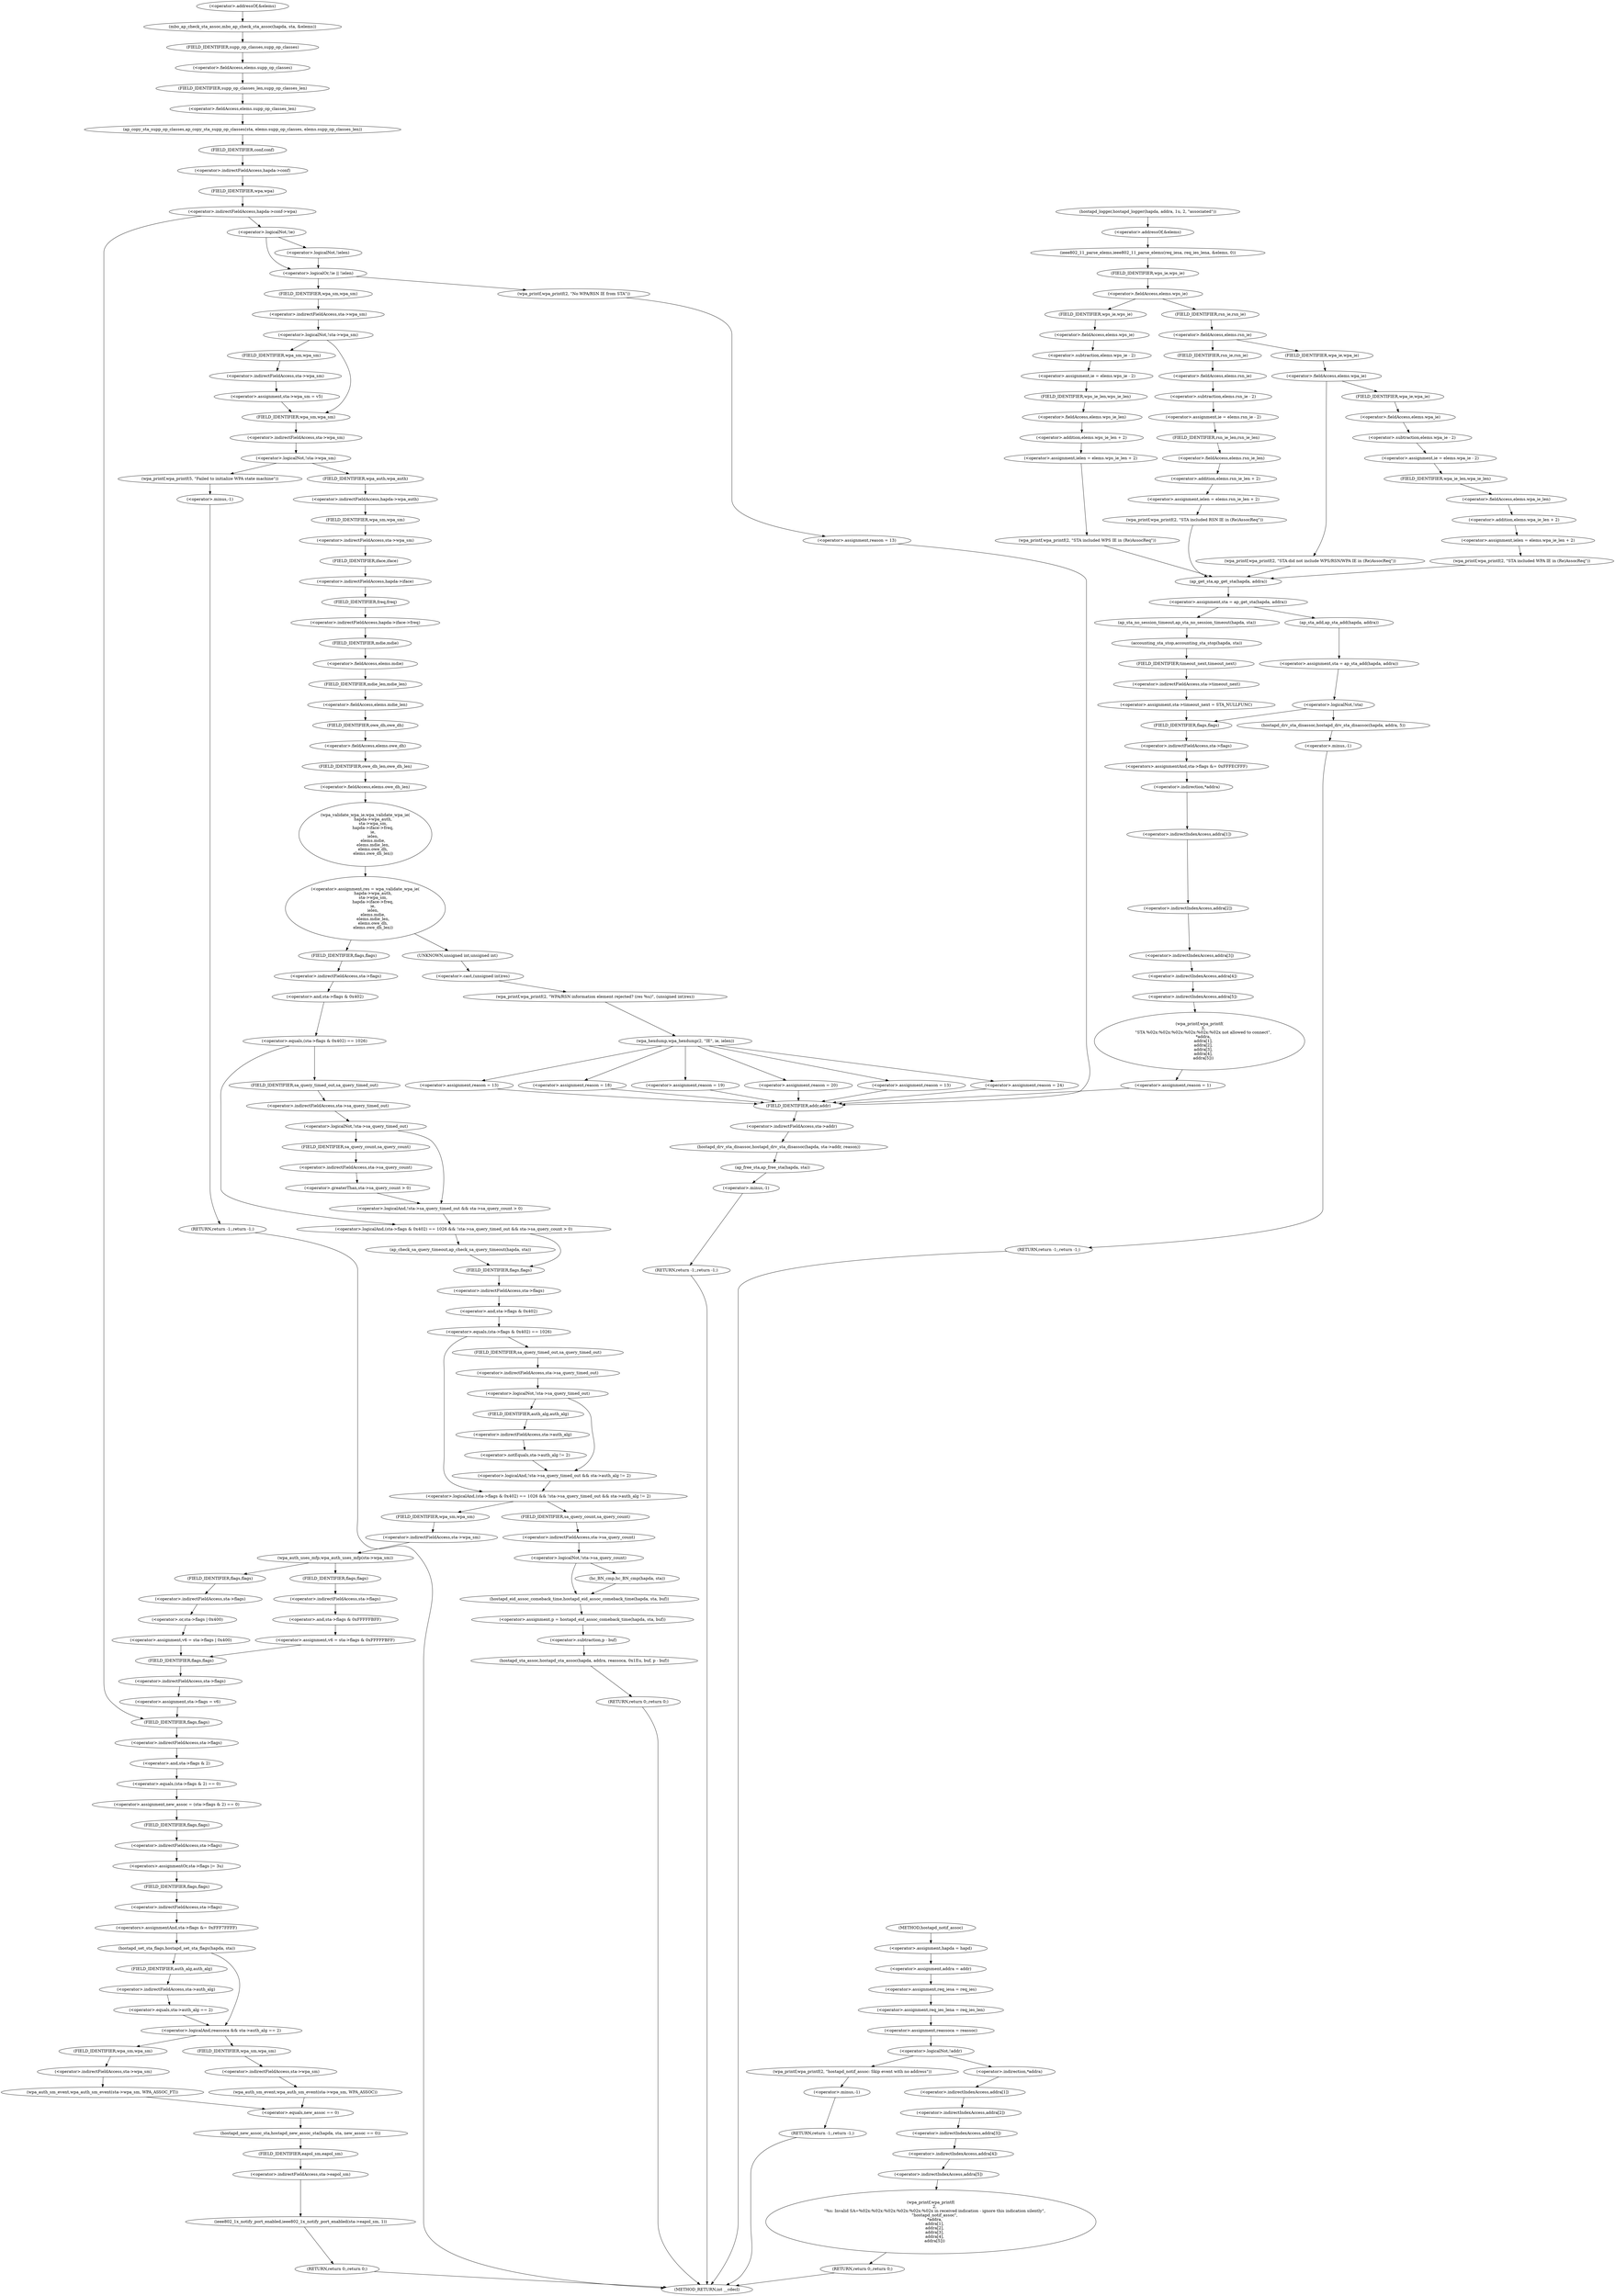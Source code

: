 digraph hostapd_notif_assoc {  
"1000140" [label = "(<operator>.assignment,hapda = hapd)" ]
"1000143" [label = "(<operator>.assignment,addra = addr)" ]
"1000146" [label = "(<operator>.assignment,req_iesa = req_ies)" ]
"1000149" [label = "(<operator>.assignment,req_ies_lena = req_ies_len)" ]
"1000152" [label = "(<operator>.assignment,reassoca = reassoc)" ]
"1000156" [label = "(<operator>.logicalNot,!addr)" ]
"1000159" [label = "(wpa_printf,wpa_printf(2, \"hostapd_notif_assoc: Skip event with no address\"))" ]
"1000162" [label = "(RETURN,return -1;,return -1;)" ]
"1000163" [label = "(<operator>.minus,-1)" ]
"1000166" [label = "(wpa_printf,wpa_printf(\n      2,\n      \"%s: Invalid SA=%02x:%02x:%02x:%02x:%02x:%02x in received indication - ignore this indication silently\",\n      \"hostapd_notif_assoc\",\n      *addra,\n      addra[1],\n      addra[2],\n      addra[3],\n      addra[4],\n      addra[5]))" ]
"1000170" [label = "(<operator>.indirection,*addra)" ]
"1000172" [label = "(<operator>.indirectIndexAccess,addra[1])" ]
"1000175" [label = "(<operator>.indirectIndexAccess,addra[2])" ]
"1000178" [label = "(<operator>.indirectIndexAccess,addra[3])" ]
"1000181" [label = "(<operator>.indirectIndexAccess,addra[4])" ]
"1000184" [label = "(<operator>.indirectIndexAccess,addra[5])" ]
"1000187" [label = "(RETURN,return 0;,return 0;)" ]
"1000189" [label = "(hostapd_logger,hostapd_logger(hapda, addra, 1u, 2, \"associated\"))" ]
"1000195" [label = "(ieee802_11_parse_elems,ieee802_11_parse_elems(req_iesa, req_ies_lena, &elems, 0))" ]
"1000198" [label = "(<operator>.addressOf,&elems)" ]
"1000202" [label = "(<operator>.fieldAccess,elems.wps_ie)" ]
"1000204" [label = "(FIELD_IDENTIFIER,wps_ie,wps_ie)" ]
"1000206" [label = "(<operator>.assignment,ie = elems.wps_ie - 2)" ]
"1000208" [label = "(<operator>.subtraction,elems.wps_ie - 2)" ]
"1000209" [label = "(<operator>.fieldAccess,elems.wps_ie)" ]
"1000211" [label = "(FIELD_IDENTIFIER,wps_ie,wps_ie)" ]
"1000213" [label = "(<operator>.assignment,ielen = elems.wps_ie_len + 2)" ]
"1000215" [label = "(<operator>.addition,elems.wps_ie_len + 2)" ]
"1000216" [label = "(<operator>.fieldAccess,elems.wps_ie_len)" ]
"1000218" [label = "(FIELD_IDENTIFIER,wps_ie_len,wps_ie_len)" ]
"1000220" [label = "(wpa_printf,wpa_printf(2, \"STA included WPS IE in (Re)AssocReq\"))" ]
"1000225" [label = "(<operator>.fieldAccess,elems.rsn_ie)" ]
"1000227" [label = "(FIELD_IDENTIFIER,rsn_ie,rsn_ie)" ]
"1000229" [label = "(<operator>.assignment,ie = elems.rsn_ie - 2)" ]
"1000231" [label = "(<operator>.subtraction,elems.rsn_ie - 2)" ]
"1000232" [label = "(<operator>.fieldAccess,elems.rsn_ie)" ]
"1000234" [label = "(FIELD_IDENTIFIER,rsn_ie,rsn_ie)" ]
"1000236" [label = "(<operator>.assignment,ielen = elems.rsn_ie_len + 2)" ]
"1000238" [label = "(<operator>.addition,elems.rsn_ie_len + 2)" ]
"1000239" [label = "(<operator>.fieldAccess,elems.rsn_ie_len)" ]
"1000241" [label = "(FIELD_IDENTIFIER,rsn_ie_len,rsn_ie_len)" ]
"1000243" [label = "(wpa_printf,wpa_printf(2, \"STA included RSN IE in (Re)AssocReq\"))" ]
"1000248" [label = "(<operator>.fieldAccess,elems.wpa_ie)" ]
"1000250" [label = "(FIELD_IDENTIFIER,wpa_ie,wpa_ie)" ]
"1000252" [label = "(<operator>.assignment,ie = elems.wpa_ie - 2)" ]
"1000254" [label = "(<operator>.subtraction,elems.wpa_ie - 2)" ]
"1000255" [label = "(<operator>.fieldAccess,elems.wpa_ie)" ]
"1000257" [label = "(FIELD_IDENTIFIER,wpa_ie,wpa_ie)" ]
"1000259" [label = "(<operator>.assignment,ielen = elems.wpa_ie_len + 2)" ]
"1000261" [label = "(<operator>.addition,elems.wpa_ie_len + 2)" ]
"1000262" [label = "(<operator>.fieldAccess,elems.wpa_ie_len)" ]
"1000264" [label = "(FIELD_IDENTIFIER,wpa_ie_len,wpa_ie_len)" ]
"1000266" [label = "(wpa_printf,wpa_printf(2, \"STA included WPA IE in (Re)AssocReq\"))" ]
"1000273" [label = "(wpa_printf,wpa_printf(2, \"STA did not include WPS/RSN/WPA IE in (Re)AssocReq\"))" ]
"1000276" [label = "(<operator>.assignment,sta = ap_get_sta(hapda, addra))" ]
"1000278" [label = "(ap_get_sta,ap_get_sta(hapda, addra))" ]
"1000284" [label = "(ap_sta_no_session_timeout,ap_sta_no_session_timeout(hapda, sta))" ]
"1000287" [label = "(accounting_sta_stop,accounting_sta_stop(hapda, sta))" ]
"1000290" [label = "(<operator>.assignment,sta->timeout_next = STA_NULLFUNC)" ]
"1000291" [label = "(<operator>.indirectFieldAccess,sta->timeout_next)" ]
"1000293" [label = "(FIELD_IDENTIFIER,timeout_next,timeout_next)" ]
"1000297" [label = "(<operator>.assignment,sta = ap_sta_add(hapda, addra))" ]
"1000299" [label = "(ap_sta_add,ap_sta_add(hapda, addra))" ]
"1000303" [label = "(<operator>.logicalNot,!sta)" ]
"1000306" [label = "(hostapd_drv_sta_disassoc,hostapd_drv_sta_disassoc(hapda, addra, 5))" ]
"1000310" [label = "(RETURN,return -1;,return -1;)" ]
"1000311" [label = "(<operator>.minus,-1)" ]
"1000313" [label = "(<operators>.assignmentAnd,sta->flags &= 0xFFFECFFF)" ]
"1000314" [label = "(<operator>.indirectFieldAccess,sta->flags)" ]
"1000316" [label = "(FIELD_IDENTIFIER,flags,flags)" ]
"1000319" [label = "(wpa_printf,wpa_printf(\n      3,\n      \"STA %02x:%02x:%02x:%02x:%02x:%02x not allowed to connect\",\n      *addra,\n      addra[1],\n      addra[2],\n      addra[3],\n      addra[4],\n      addra[5]))" ]
"1000322" [label = "(<operator>.indirection,*addra)" ]
"1000324" [label = "(<operator>.indirectIndexAccess,addra[1])" ]
"1000327" [label = "(<operator>.indirectIndexAccess,addra[2])" ]
"1000330" [label = "(<operator>.indirectIndexAccess,addra[3])" ]
"1000333" [label = "(<operator>.indirectIndexAccess,addra[4])" ]
"1000336" [label = "(<operator>.indirectIndexAccess,addra[5])" ]
"1000339" [label = "(<operator>.assignment,reason = 1)" ]
"1000343" [label = "(hostapd_drv_sta_disassoc,hostapd_drv_sta_disassoc(hapda, sta->addr, reason))" ]
"1000345" [label = "(<operator>.indirectFieldAccess,sta->addr)" ]
"1000347" [label = "(FIELD_IDENTIFIER,addr,addr)" ]
"1000349" [label = "(ap_free_sta,ap_free_sta(hapda, sta))" ]
"1000352" [label = "(RETURN,return -1;,return -1;)" ]
"1000353" [label = "(<operator>.minus,-1)" ]
"1000355" [label = "(mbo_ap_check_sta_assoc,mbo_ap_check_sta_assoc(hapda, sta, &elems))" ]
"1000358" [label = "(<operator>.addressOf,&elems)" ]
"1000360" [label = "(ap_copy_sta_supp_op_classes,ap_copy_sta_supp_op_classes(sta, elems.supp_op_classes, elems.supp_op_classes_len))" ]
"1000362" [label = "(<operator>.fieldAccess,elems.supp_op_classes)" ]
"1000364" [label = "(FIELD_IDENTIFIER,supp_op_classes,supp_op_classes)" ]
"1000365" [label = "(<operator>.fieldAccess,elems.supp_op_classes_len)" ]
"1000367" [label = "(FIELD_IDENTIFIER,supp_op_classes_len,supp_op_classes_len)" ]
"1000369" [label = "(<operator>.indirectFieldAccess,hapda->conf->wpa)" ]
"1000370" [label = "(<operator>.indirectFieldAccess,hapda->conf)" ]
"1000372" [label = "(FIELD_IDENTIFIER,conf,conf)" ]
"1000373" [label = "(FIELD_IDENTIFIER,wpa,wpa)" ]
"1000376" [label = "(<operator>.logicalOr,!ie || !ielen)" ]
"1000377" [label = "(<operator>.logicalNot,!ie)" ]
"1000379" [label = "(<operator>.logicalNot,!ielen)" ]
"1000382" [label = "(wpa_printf,wpa_printf(2, \"No WPA/RSN IE from STA\"))" ]
"1000385" [label = "(<operator>.assignment,reason = 13)" ]
"1000390" [label = "(<operator>.logicalNot,!sta->wpa_sm)" ]
"1000391" [label = "(<operator>.indirectFieldAccess,sta->wpa_sm)" ]
"1000393" [label = "(FIELD_IDENTIFIER,wpa_sm,wpa_sm)" ]
"1000395" [label = "(<operator>.assignment,sta->wpa_sm = v5)" ]
"1000396" [label = "(<operator>.indirectFieldAccess,sta->wpa_sm)" ]
"1000398" [label = "(FIELD_IDENTIFIER,wpa_sm,wpa_sm)" ]
"1000401" [label = "(<operator>.logicalNot,!sta->wpa_sm)" ]
"1000402" [label = "(<operator>.indirectFieldAccess,sta->wpa_sm)" ]
"1000404" [label = "(FIELD_IDENTIFIER,wpa_sm,wpa_sm)" ]
"1000406" [label = "(wpa_printf,wpa_printf(5, \"Failed to initialize WPA state machine\"))" ]
"1000409" [label = "(RETURN,return -1;,return -1;)" ]
"1000410" [label = "(<operator>.minus,-1)" ]
"1000412" [label = "(<operator>.assignment,res = wpa_validate_wpa_ie(\n            hapda->wpa_auth,\n            sta->wpa_sm,\n            hapda->iface->freq,\n            ie,\n            ielen,\n            elems.mdie,\n            elems.mdie_len,\n            elems.owe_dh,\n            elems.owe_dh_len))" ]
"1000414" [label = "(wpa_validate_wpa_ie,wpa_validate_wpa_ie(\n            hapda->wpa_auth,\n            sta->wpa_sm,\n            hapda->iface->freq,\n            ie,\n            ielen,\n            elems.mdie,\n            elems.mdie_len,\n            elems.owe_dh,\n            elems.owe_dh_len))" ]
"1000415" [label = "(<operator>.indirectFieldAccess,hapda->wpa_auth)" ]
"1000417" [label = "(FIELD_IDENTIFIER,wpa_auth,wpa_auth)" ]
"1000418" [label = "(<operator>.indirectFieldAccess,sta->wpa_sm)" ]
"1000420" [label = "(FIELD_IDENTIFIER,wpa_sm,wpa_sm)" ]
"1000421" [label = "(<operator>.indirectFieldAccess,hapda->iface->freq)" ]
"1000422" [label = "(<operator>.indirectFieldAccess,hapda->iface)" ]
"1000424" [label = "(FIELD_IDENTIFIER,iface,iface)" ]
"1000425" [label = "(FIELD_IDENTIFIER,freq,freq)" ]
"1000428" [label = "(<operator>.fieldAccess,elems.mdie)" ]
"1000430" [label = "(FIELD_IDENTIFIER,mdie,mdie)" ]
"1000431" [label = "(<operator>.fieldAccess,elems.mdie_len)" ]
"1000433" [label = "(FIELD_IDENTIFIER,mdie_len,mdie_len)" ]
"1000434" [label = "(<operator>.fieldAccess,elems.owe_dh)" ]
"1000436" [label = "(FIELD_IDENTIFIER,owe_dh,owe_dh)" ]
"1000437" [label = "(<operator>.fieldAccess,elems.owe_dh_len)" ]
"1000439" [label = "(FIELD_IDENTIFIER,owe_dh_len,owe_dh_len)" ]
"1000443" [label = "(wpa_printf,wpa_printf(2, \"WPA/RSN information element rejected? (res %u)\", (unsigned int)res))" ]
"1000446" [label = "(<operator>.cast,(unsigned int)res)" ]
"1000447" [label = "(UNKNOWN,unsigned int,unsigned int)" ]
"1000449" [label = "(wpa_hexdump,wpa_hexdump(2, \"IE\", ie, ielen))" ]
"1000458" [label = "(<operator>.assignment,reason = 18)" ]
"1000463" [label = "(<operator>.assignment,reason = 19)" ]
"1000468" [label = "(<operator>.assignment,reason = 20)" ]
"1000473" [label = "(<operator>.assignment,reason = 13)" ]
"1000478" [label = "(<operator>.assignment,reason = 24)" ]
"1000483" [label = "(<operator>.assignment,reason = 13)" ]
"1000489" [label = "(<operator>.logicalAnd,(sta->flags & 0x402) == 1026 && !sta->sa_query_timed_out && sta->sa_query_count > 0)" ]
"1000490" [label = "(<operator>.equals,(sta->flags & 0x402) == 1026)" ]
"1000491" [label = "(<operator>.and,sta->flags & 0x402)" ]
"1000492" [label = "(<operator>.indirectFieldAccess,sta->flags)" ]
"1000494" [label = "(FIELD_IDENTIFIER,flags,flags)" ]
"1000497" [label = "(<operator>.logicalAnd,!sta->sa_query_timed_out && sta->sa_query_count > 0)" ]
"1000498" [label = "(<operator>.logicalNot,!sta->sa_query_timed_out)" ]
"1000499" [label = "(<operator>.indirectFieldAccess,sta->sa_query_timed_out)" ]
"1000501" [label = "(FIELD_IDENTIFIER,sa_query_timed_out,sa_query_timed_out)" ]
"1000502" [label = "(<operator>.greaterThan,sta->sa_query_count > 0)" ]
"1000503" [label = "(<operator>.indirectFieldAccess,sta->sa_query_count)" ]
"1000505" [label = "(FIELD_IDENTIFIER,sa_query_count,sa_query_count)" ]
"1000507" [label = "(ap_check_sa_query_timeout,ap_check_sa_query_timeout(hapda, sta))" ]
"1000511" [label = "(<operator>.logicalAnd,(sta->flags & 0x402) == 1026 && !sta->sa_query_timed_out && sta->auth_alg != 2)" ]
"1000512" [label = "(<operator>.equals,(sta->flags & 0x402) == 1026)" ]
"1000513" [label = "(<operator>.and,sta->flags & 0x402)" ]
"1000514" [label = "(<operator>.indirectFieldAccess,sta->flags)" ]
"1000516" [label = "(FIELD_IDENTIFIER,flags,flags)" ]
"1000519" [label = "(<operator>.logicalAnd,!sta->sa_query_timed_out && sta->auth_alg != 2)" ]
"1000520" [label = "(<operator>.logicalNot,!sta->sa_query_timed_out)" ]
"1000521" [label = "(<operator>.indirectFieldAccess,sta->sa_query_timed_out)" ]
"1000523" [label = "(FIELD_IDENTIFIER,sa_query_timed_out,sa_query_timed_out)" ]
"1000524" [label = "(<operator>.notEquals,sta->auth_alg != 2)" ]
"1000525" [label = "(<operator>.indirectFieldAccess,sta->auth_alg)" ]
"1000527" [label = "(FIELD_IDENTIFIER,auth_alg,auth_alg)" ]
"1000531" [label = "(<operator>.logicalNot,!sta->sa_query_count)" ]
"1000532" [label = "(<operator>.indirectFieldAccess,sta->sa_query_count)" ]
"1000534" [label = "(FIELD_IDENTIFIER,sa_query_count,sa_query_count)" ]
"1000535" [label = "(hc_BN_cmp,hc_BN_cmp(hapda, sta))" ]
"1000538" [label = "(<operator>.assignment,p = hostapd_eid_assoc_comeback_time(hapda, sta, buf))" ]
"1000540" [label = "(hostapd_eid_assoc_comeback_time,hostapd_eid_assoc_comeback_time(hapda, sta, buf))" ]
"1000544" [label = "(hostapd_sta_assoc,hostapd_sta_assoc(hapda, addra, reassoca, 0x1Eu, buf, p - buf))" ]
"1000550" [label = "(<operator>.subtraction,p - buf)" ]
"1000553" [label = "(RETURN,return 0;,return 0;)" ]
"1000556" [label = "(wpa_auth_uses_mfp,wpa_auth_uses_mfp(sta->wpa_sm))" ]
"1000557" [label = "(<operator>.indirectFieldAccess,sta->wpa_sm)" ]
"1000559" [label = "(FIELD_IDENTIFIER,wpa_sm,wpa_sm)" ]
"1000560" [label = "(<operator>.assignment,v6 = sta->flags | 0x400)" ]
"1000562" [label = "(<operator>.or,sta->flags | 0x400)" ]
"1000563" [label = "(<operator>.indirectFieldAccess,sta->flags)" ]
"1000565" [label = "(FIELD_IDENTIFIER,flags,flags)" ]
"1000568" [label = "(<operator>.assignment,v6 = sta->flags & 0xFFFFFBFF)" ]
"1000570" [label = "(<operator>.and,sta->flags & 0xFFFFFBFF)" ]
"1000571" [label = "(<operator>.indirectFieldAccess,sta->flags)" ]
"1000573" [label = "(FIELD_IDENTIFIER,flags,flags)" ]
"1000575" [label = "(<operator>.assignment,sta->flags = v6)" ]
"1000576" [label = "(<operator>.indirectFieldAccess,sta->flags)" ]
"1000578" [label = "(FIELD_IDENTIFIER,flags,flags)" ]
"1000580" [label = "(<operator>.assignment,new_assoc = (sta->flags & 2) == 0)" ]
"1000582" [label = "(<operator>.equals,(sta->flags & 2) == 0)" ]
"1000583" [label = "(<operator>.and,sta->flags & 2)" ]
"1000584" [label = "(<operator>.indirectFieldAccess,sta->flags)" ]
"1000586" [label = "(FIELD_IDENTIFIER,flags,flags)" ]
"1000589" [label = "(<operators>.assignmentOr,sta->flags |= 3u)" ]
"1000590" [label = "(<operator>.indirectFieldAccess,sta->flags)" ]
"1000592" [label = "(FIELD_IDENTIFIER,flags,flags)" ]
"1000594" [label = "(<operators>.assignmentAnd,sta->flags &= 0xFFF7FFFF)" ]
"1000595" [label = "(<operator>.indirectFieldAccess,sta->flags)" ]
"1000597" [label = "(FIELD_IDENTIFIER,flags,flags)" ]
"1000599" [label = "(hostapd_set_sta_flags,hostapd_set_sta_flags(hapda, sta))" ]
"1000603" [label = "(<operator>.logicalAnd,reassoca && sta->auth_alg == 2)" ]
"1000605" [label = "(<operator>.equals,sta->auth_alg == 2)" ]
"1000606" [label = "(<operator>.indirectFieldAccess,sta->auth_alg)" ]
"1000608" [label = "(FIELD_IDENTIFIER,auth_alg,auth_alg)" ]
"1000610" [label = "(wpa_auth_sm_event,wpa_auth_sm_event(sta->wpa_sm, WPA_ASSOC_FT))" ]
"1000611" [label = "(<operator>.indirectFieldAccess,sta->wpa_sm)" ]
"1000613" [label = "(FIELD_IDENTIFIER,wpa_sm,wpa_sm)" ]
"1000616" [label = "(wpa_auth_sm_event,wpa_auth_sm_event(sta->wpa_sm, WPA_ASSOC))" ]
"1000617" [label = "(<operator>.indirectFieldAccess,sta->wpa_sm)" ]
"1000619" [label = "(FIELD_IDENTIFIER,wpa_sm,wpa_sm)" ]
"1000621" [label = "(hostapd_new_assoc_sta,hostapd_new_assoc_sta(hapda, sta, new_assoc == 0))" ]
"1000624" [label = "(<operator>.equals,new_assoc == 0)" ]
"1000627" [label = "(ieee802_1x_notify_port_enabled,ieee802_1x_notify_port_enabled(sta->eapol_sm, 1))" ]
"1000628" [label = "(<operator>.indirectFieldAccess,sta->eapol_sm)" ]
"1000630" [label = "(FIELD_IDENTIFIER,eapol_sm,eapol_sm)" ]
"1000632" [label = "(RETURN,return 0;,return 0;)" ]
"1000117" [label = "(METHOD,hostapd_notif_assoc)" ]
"1000634" [label = "(METHOD_RETURN,int __cdecl)" ]
  "1000140" -> "1000143" 
  "1000143" -> "1000146" 
  "1000146" -> "1000149" 
  "1000149" -> "1000152" 
  "1000152" -> "1000156" 
  "1000156" -> "1000159" 
  "1000156" -> "1000170" 
  "1000159" -> "1000163" 
  "1000162" -> "1000634" 
  "1000163" -> "1000162" 
  "1000166" -> "1000187" 
  "1000170" -> "1000172" 
  "1000172" -> "1000175" 
  "1000175" -> "1000178" 
  "1000178" -> "1000181" 
  "1000181" -> "1000184" 
  "1000184" -> "1000166" 
  "1000187" -> "1000634" 
  "1000189" -> "1000198" 
  "1000195" -> "1000204" 
  "1000198" -> "1000195" 
  "1000202" -> "1000211" 
  "1000202" -> "1000227" 
  "1000204" -> "1000202" 
  "1000206" -> "1000218" 
  "1000208" -> "1000206" 
  "1000209" -> "1000208" 
  "1000211" -> "1000209" 
  "1000213" -> "1000220" 
  "1000215" -> "1000213" 
  "1000216" -> "1000215" 
  "1000218" -> "1000216" 
  "1000220" -> "1000278" 
  "1000225" -> "1000234" 
  "1000225" -> "1000250" 
  "1000227" -> "1000225" 
  "1000229" -> "1000241" 
  "1000231" -> "1000229" 
  "1000232" -> "1000231" 
  "1000234" -> "1000232" 
  "1000236" -> "1000243" 
  "1000238" -> "1000236" 
  "1000239" -> "1000238" 
  "1000241" -> "1000239" 
  "1000243" -> "1000278" 
  "1000248" -> "1000257" 
  "1000248" -> "1000273" 
  "1000250" -> "1000248" 
  "1000252" -> "1000264" 
  "1000254" -> "1000252" 
  "1000255" -> "1000254" 
  "1000257" -> "1000255" 
  "1000259" -> "1000266" 
  "1000261" -> "1000259" 
  "1000262" -> "1000261" 
  "1000264" -> "1000262" 
  "1000266" -> "1000278" 
  "1000273" -> "1000278" 
  "1000276" -> "1000284" 
  "1000276" -> "1000299" 
  "1000278" -> "1000276" 
  "1000284" -> "1000287" 
  "1000287" -> "1000293" 
  "1000290" -> "1000316" 
  "1000291" -> "1000290" 
  "1000293" -> "1000291" 
  "1000297" -> "1000303" 
  "1000299" -> "1000297" 
  "1000303" -> "1000306" 
  "1000303" -> "1000316" 
  "1000306" -> "1000311" 
  "1000310" -> "1000634" 
  "1000311" -> "1000310" 
  "1000313" -> "1000322" 
  "1000314" -> "1000313" 
  "1000316" -> "1000314" 
  "1000319" -> "1000339" 
  "1000322" -> "1000324" 
  "1000324" -> "1000327" 
  "1000327" -> "1000330" 
  "1000330" -> "1000333" 
  "1000333" -> "1000336" 
  "1000336" -> "1000319" 
  "1000339" -> "1000347" 
  "1000343" -> "1000349" 
  "1000345" -> "1000343" 
  "1000347" -> "1000345" 
  "1000349" -> "1000353" 
  "1000352" -> "1000634" 
  "1000353" -> "1000352" 
  "1000355" -> "1000364" 
  "1000358" -> "1000355" 
  "1000360" -> "1000372" 
  "1000362" -> "1000367" 
  "1000364" -> "1000362" 
  "1000365" -> "1000360" 
  "1000367" -> "1000365" 
  "1000369" -> "1000377" 
  "1000369" -> "1000586" 
  "1000370" -> "1000373" 
  "1000372" -> "1000370" 
  "1000373" -> "1000369" 
  "1000376" -> "1000382" 
  "1000376" -> "1000393" 
  "1000377" -> "1000376" 
  "1000377" -> "1000379" 
  "1000379" -> "1000376" 
  "1000382" -> "1000385" 
  "1000385" -> "1000347" 
  "1000390" -> "1000398" 
  "1000390" -> "1000404" 
  "1000391" -> "1000390" 
  "1000393" -> "1000391" 
  "1000395" -> "1000404" 
  "1000396" -> "1000395" 
  "1000398" -> "1000396" 
  "1000401" -> "1000406" 
  "1000401" -> "1000417" 
  "1000402" -> "1000401" 
  "1000404" -> "1000402" 
  "1000406" -> "1000410" 
  "1000409" -> "1000634" 
  "1000410" -> "1000409" 
  "1000412" -> "1000447" 
  "1000412" -> "1000494" 
  "1000414" -> "1000412" 
  "1000415" -> "1000420" 
  "1000417" -> "1000415" 
  "1000418" -> "1000424" 
  "1000420" -> "1000418" 
  "1000421" -> "1000430" 
  "1000422" -> "1000425" 
  "1000424" -> "1000422" 
  "1000425" -> "1000421" 
  "1000428" -> "1000433" 
  "1000430" -> "1000428" 
  "1000431" -> "1000436" 
  "1000433" -> "1000431" 
  "1000434" -> "1000439" 
  "1000436" -> "1000434" 
  "1000437" -> "1000414" 
  "1000439" -> "1000437" 
  "1000443" -> "1000449" 
  "1000446" -> "1000443" 
  "1000447" -> "1000446" 
  "1000449" -> "1000458" 
  "1000449" -> "1000463" 
  "1000449" -> "1000468" 
  "1000449" -> "1000473" 
  "1000449" -> "1000478" 
  "1000449" -> "1000483" 
  "1000458" -> "1000347" 
  "1000463" -> "1000347" 
  "1000468" -> "1000347" 
  "1000473" -> "1000347" 
  "1000478" -> "1000347" 
  "1000483" -> "1000347" 
  "1000489" -> "1000507" 
  "1000489" -> "1000516" 
  "1000490" -> "1000489" 
  "1000490" -> "1000501" 
  "1000491" -> "1000490" 
  "1000492" -> "1000491" 
  "1000494" -> "1000492" 
  "1000497" -> "1000489" 
  "1000498" -> "1000497" 
  "1000498" -> "1000505" 
  "1000499" -> "1000498" 
  "1000501" -> "1000499" 
  "1000502" -> "1000497" 
  "1000503" -> "1000502" 
  "1000505" -> "1000503" 
  "1000507" -> "1000516" 
  "1000511" -> "1000534" 
  "1000511" -> "1000559" 
  "1000512" -> "1000511" 
  "1000512" -> "1000523" 
  "1000513" -> "1000512" 
  "1000514" -> "1000513" 
  "1000516" -> "1000514" 
  "1000519" -> "1000511" 
  "1000520" -> "1000519" 
  "1000520" -> "1000527" 
  "1000521" -> "1000520" 
  "1000523" -> "1000521" 
  "1000524" -> "1000519" 
  "1000525" -> "1000524" 
  "1000527" -> "1000525" 
  "1000531" -> "1000535" 
  "1000531" -> "1000540" 
  "1000532" -> "1000531" 
  "1000534" -> "1000532" 
  "1000535" -> "1000540" 
  "1000538" -> "1000550" 
  "1000540" -> "1000538" 
  "1000544" -> "1000553" 
  "1000550" -> "1000544" 
  "1000553" -> "1000634" 
  "1000556" -> "1000565" 
  "1000556" -> "1000573" 
  "1000557" -> "1000556" 
  "1000559" -> "1000557" 
  "1000560" -> "1000578" 
  "1000562" -> "1000560" 
  "1000563" -> "1000562" 
  "1000565" -> "1000563" 
  "1000568" -> "1000578" 
  "1000570" -> "1000568" 
  "1000571" -> "1000570" 
  "1000573" -> "1000571" 
  "1000575" -> "1000586" 
  "1000576" -> "1000575" 
  "1000578" -> "1000576" 
  "1000580" -> "1000592" 
  "1000582" -> "1000580" 
  "1000583" -> "1000582" 
  "1000584" -> "1000583" 
  "1000586" -> "1000584" 
  "1000589" -> "1000597" 
  "1000590" -> "1000589" 
  "1000592" -> "1000590" 
  "1000594" -> "1000599" 
  "1000595" -> "1000594" 
  "1000597" -> "1000595" 
  "1000599" -> "1000603" 
  "1000599" -> "1000608" 
  "1000603" -> "1000613" 
  "1000603" -> "1000619" 
  "1000605" -> "1000603" 
  "1000606" -> "1000605" 
  "1000608" -> "1000606" 
  "1000610" -> "1000624" 
  "1000611" -> "1000610" 
  "1000613" -> "1000611" 
  "1000616" -> "1000624" 
  "1000617" -> "1000616" 
  "1000619" -> "1000617" 
  "1000621" -> "1000630" 
  "1000624" -> "1000621" 
  "1000627" -> "1000632" 
  "1000628" -> "1000627" 
  "1000630" -> "1000628" 
  "1000632" -> "1000634" 
  "1000117" -> "1000140" 
}
